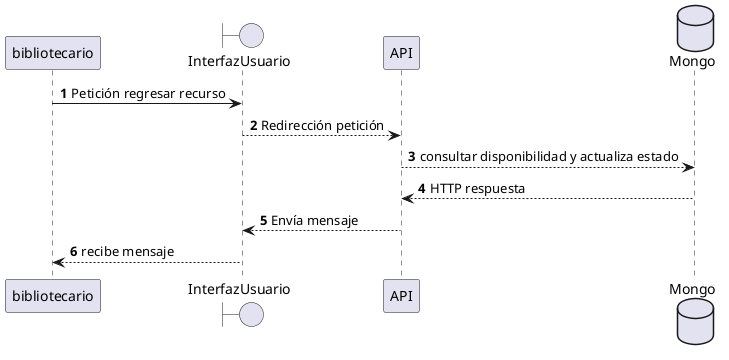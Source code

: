 @startuml
'https://plantuml.com/sequence-diagram

autonumber
participant bibliotecario as user
boundary InterfazUsuario as ui

user -> ui: Petición regresar recurso
ui --> API: Redirección petición
database Mongo as db
API --> db: consultar disponibilidad y actualiza estado
db --> API: HTTP respuesta
API --> ui: Envía mensaje
ui --> user: recibe mensaje

@enduml